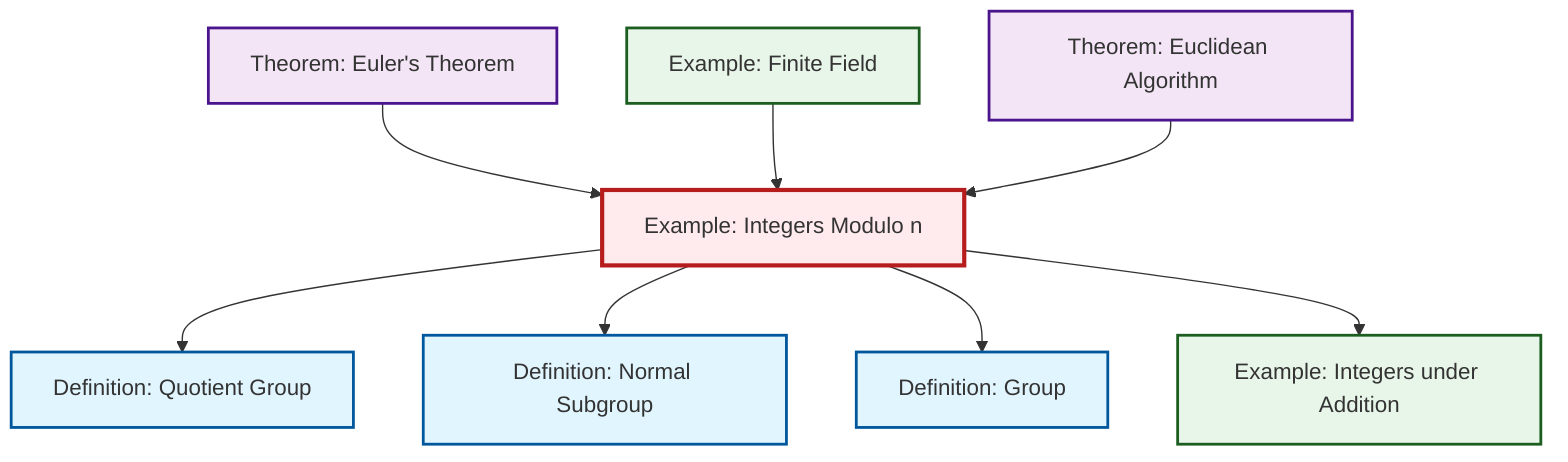 graph TD
    classDef definition fill:#e1f5fe,stroke:#01579b,stroke-width:2px
    classDef theorem fill:#f3e5f5,stroke:#4a148c,stroke-width:2px
    classDef axiom fill:#fff3e0,stroke:#e65100,stroke-width:2px
    classDef example fill:#e8f5e9,stroke:#1b5e20,stroke-width:2px
    classDef current fill:#ffebee,stroke:#b71c1c,stroke-width:3px
    thm-euclidean-algorithm["Theorem: Euclidean Algorithm"]:::theorem
    ex-quotient-integers-mod-n["Example: Integers Modulo n"]:::example
    def-normal-subgroup["Definition: Normal Subgroup"]:::definition
    thm-euler["Theorem: Euler's Theorem"]:::theorem
    ex-finite-field["Example: Finite Field"]:::example
    ex-integers-addition["Example: Integers under Addition"]:::example
    def-quotient-group["Definition: Quotient Group"]:::definition
    def-group["Definition: Group"]:::definition
    thm-euler --> ex-quotient-integers-mod-n
    ex-quotient-integers-mod-n --> def-quotient-group
    ex-finite-field --> ex-quotient-integers-mod-n
    ex-quotient-integers-mod-n --> def-normal-subgroup
    ex-quotient-integers-mod-n --> def-group
    ex-quotient-integers-mod-n --> ex-integers-addition
    thm-euclidean-algorithm --> ex-quotient-integers-mod-n
    class ex-quotient-integers-mod-n current